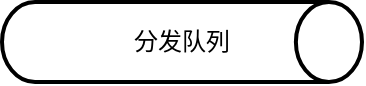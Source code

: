 <mxfile version="21.2.9" type="github">
  <diagram name="第 1 页" id="6jHbzXaUElQBDCuESVJe">
    <mxGraphModel dx="1434" dy="796" grid="1" gridSize="10" guides="1" tooltips="1" connect="1" arrows="1" fold="1" page="1" pageScale="1" pageWidth="3300" pageHeight="4681" math="0" shadow="0">
      <root>
        <mxCell id="0" />
        <mxCell id="1" parent="0" />
        <mxCell id="OqKxdDuaqaki4ZGM4eli-22" value="分发队列" style="strokeWidth=2;html=1;shape=mxgraph.flowchart.direct_data;whiteSpace=wrap;" vertex="1" parent="1">
          <mxGeometry x="470" y="130" width="180" height="40" as="geometry" />
        </mxCell>
      </root>
    </mxGraphModel>
  </diagram>
</mxfile>
